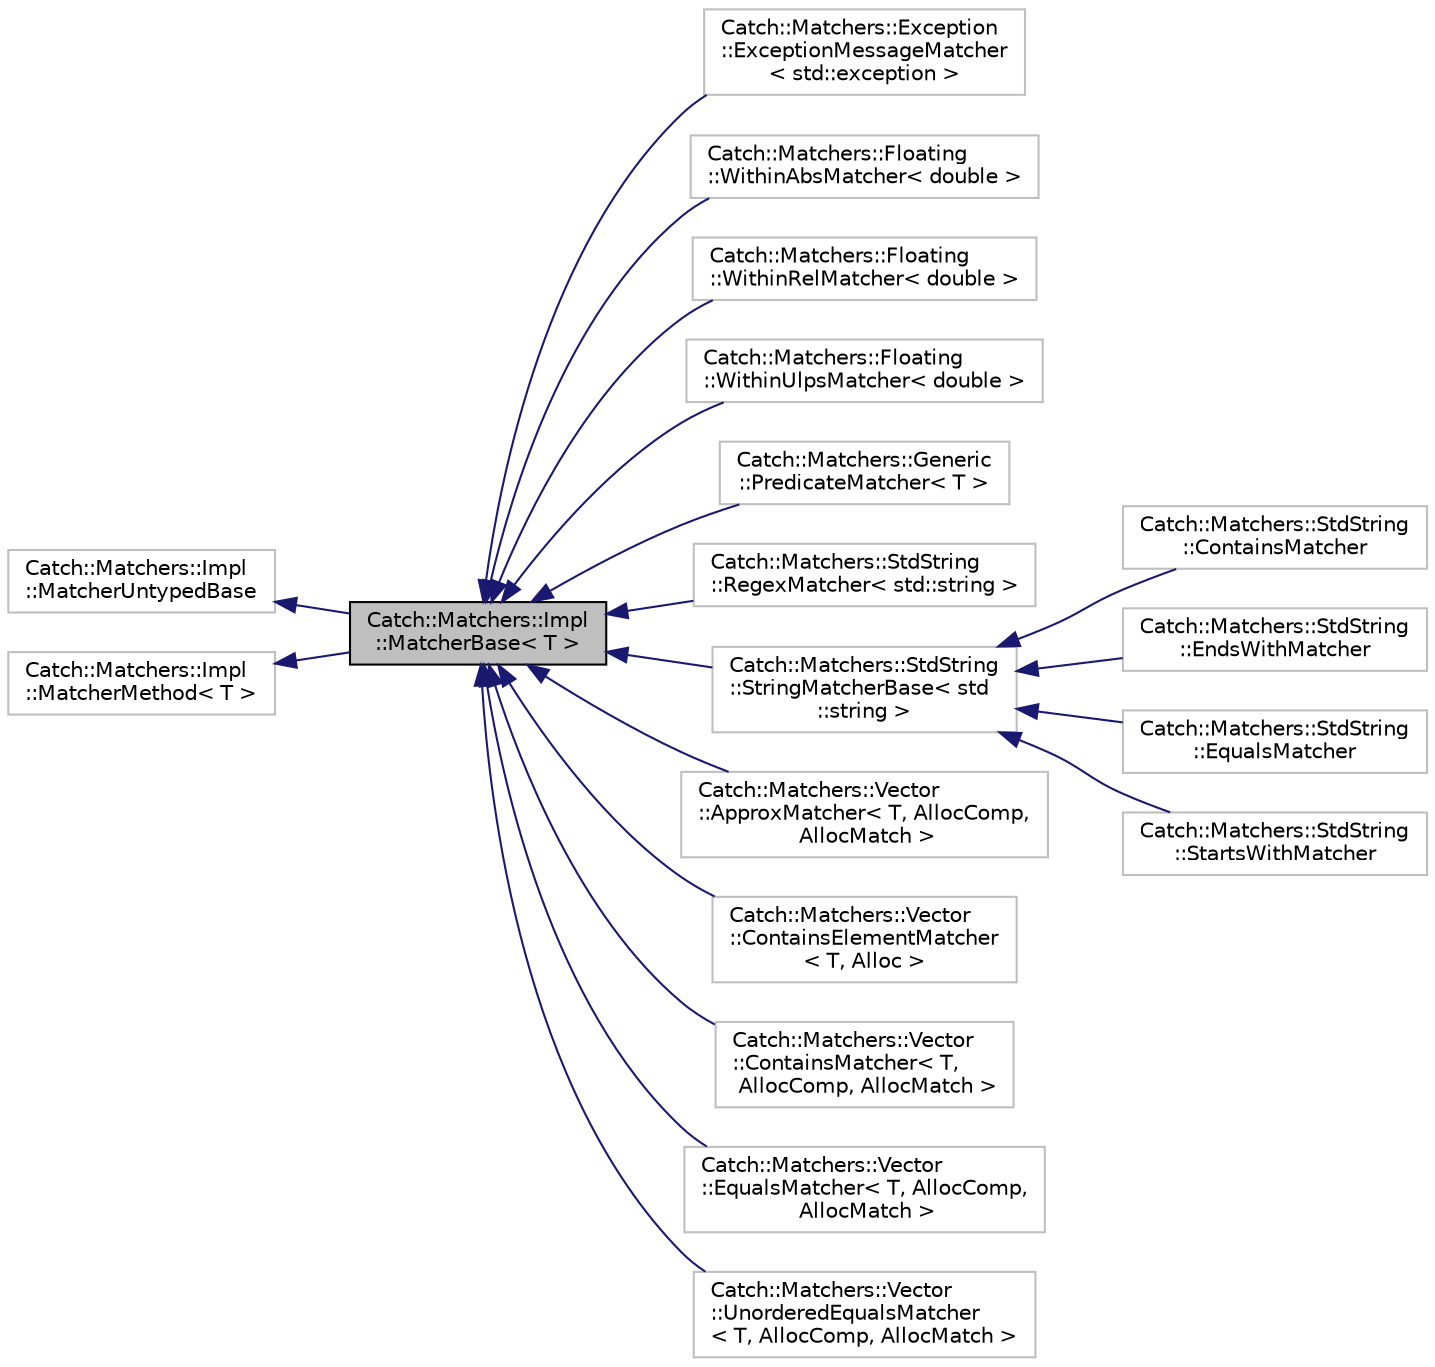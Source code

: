 digraph "Catch::Matchers::Impl::MatcherBase&lt; T &gt;"
{
 // LATEX_PDF_SIZE
  edge [fontname="Helvetica",fontsize="10",labelfontname="Helvetica",labelfontsize="10"];
  node [fontname="Helvetica",fontsize="10",shape=record];
  rankdir="LR";
  Node1 [label="Catch::Matchers::Impl\l::MatcherBase\< T \>",height=0.2,width=0.4,color="black", fillcolor="grey75", style="filled", fontcolor="black",tooltip=" "];
  Node2 -> Node1 [dir="back",color="midnightblue",fontsize="10",style="solid"];
  Node2 [label="Catch::Matchers::Impl\l::MatcherUntypedBase",height=0.2,width=0.4,color="grey75", fillcolor="white", style="filled",URL="$classCatch_1_1Matchers_1_1Impl_1_1MatcherUntypedBase.html",tooltip=" "];
  Node3 -> Node1 [dir="back",color="midnightblue",fontsize="10",style="solid"];
  Node3 [label="Catch::Matchers::Impl\l::MatcherMethod\< T \>",height=0.2,width=0.4,color="grey75", fillcolor="white", style="filled",URL="$structCatch_1_1Matchers_1_1Impl_1_1MatcherMethod.html",tooltip=" "];
  Node1 -> Node4 [dir="back",color="midnightblue",fontsize="10",style="solid"];
  Node4 [label="Catch::Matchers::Exception\l::ExceptionMessageMatcher\l\< std::exception \>",height=0.2,width=0.4,color="grey75", fillcolor="white", style="filled",URL="$classCatch_1_1Matchers_1_1Exception_1_1ExceptionMessageMatcher.html",tooltip=" "];
  Node1 -> Node5 [dir="back",color="midnightblue",fontsize="10",style="solid"];
  Node5 [label="Catch::Matchers::Floating\l::WithinAbsMatcher\< double \>",height=0.2,width=0.4,color="grey75", fillcolor="white", style="filled",URL="$structCatch_1_1Matchers_1_1Floating_1_1WithinAbsMatcher.html",tooltip=" "];
  Node1 -> Node6 [dir="back",color="midnightblue",fontsize="10",style="solid"];
  Node6 [label="Catch::Matchers::Floating\l::WithinRelMatcher\< double \>",height=0.2,width=0.4,color="grey75", fillcolor="white", style="filled",URL="$structCatch_1_1Matchers_1_1Floating_1_1WithinRelMatcher.html",tooltip=" "];
  Node1 -> Node7 [dir="back",color="midnightblue",fontsize="10",style="solid"];
  Node7 [label="Catch::Matchers::Floating\l::WithinUlpsMatcher\< double \>",height=0.2,width=0.4,color="grey75", fillcolor="white", style="filled",URL="$structCatch_1_1Matchers_1_1Floating_1_1WithinUlpsMatcher.html",tooltip=" "];
  Node1 -> Node8 [dir="back",color="midnightblue",fontsize="10",style="solid"];
  Node8 [label="Catch::Matchers::Generic\l::PredicateMatcher\< T \>",height=0.2,width=0.4,color="grey75", fillcolor="white", style="filled",URL="$classCatch_1_1Matchers_1_1Generic_1_1PredicateMatcher.html",tooltip=" "];
  Node1 -> Node9 [dir="back",color="midnightblue",fontsize="10",style="solid"];
  Node9 [label="Catch::Matchers::StdString\l::RegexMatcher\< std::string \>",height=0.2,width=0.4,color="grey75", fillcolor="white", style="filled",URL="$structCatch_1_1Matchers_1_1StdString_1_1RegexMatcher.html",tooltip=" "];
  Node1 -> Node10 [dir="back",color="midnightblue",fontsize="10",style="solid"];
  Node10 [label="Catch::Matchers::StdString\l::StringMatcherBase\< std\l::string \>",height=0.2,width=0.4,color="grey75", fillcolor="white", style="filled",URL="$structCatch_1_1Matchers_1_1StdString_1_1StringMatcherBase.html",tooltip=" "];
  Node10 -> Node11 [dir="back",color="midnightblue",fontsize="10",style="solid"];
  Node11 [label="Catch::Matchers::StdString\l::ContainsMatcher",height=0.2,width=0.4,color="grey75", fillcolor="white", style="filled",URL="$structCatch_1_1Matchers_1_1StdString_1_1ContainsMatcher.html",tooltip=" "];
  Node10 -> Node12 [dir="back",color="midnightblue",fontsize="10",style="solid"];
  Node12 [label="Catch::Matchers::StdString\l::EndsWithMatcher",height=0.2,width=0.4,color="grey75", fillcolor="white", style="filled",URL="$structCatch_1_1Matchers_1_1StdString_1_1EndsWithMatcher.html",tooltip=" "];
  Node10 -> Node13 [dir="back",color="midnightblue",fontsize="10",style="solid"];
  Node13 [label="Catch::Matchers::StdString\l::EqualsMatcher",height=0.2,width=0.4,color="grey75", fillcolor="white", style="filled",URL="$structCatch_1_1Matchers_1_1StdString_1_1EqualsMatcher.html",tooltip=" "];
  Node10 -> Node14 [dir="back",color="midnightblue",fontsize="10",style="solid"];
  Node14 [label="Catch::Matchers::StdString\l::StartsWithMatcher",height=0.2,width=0.4,color="grey75", fillcolor="white", style="filled",URL="$structCatch_1_1Matchers_1_1StdString_1_1StartsWithMatcher.html",tooltip=" "];
  Node1 -> Node15 [dir="back",color="midnightblue",fontsize="10",style="solid"];
  Node15 [label="Catch::Matchers::Vector\l::ApproxMatcher\< T, AllocComp,\l AllocMatch \>",height=0.2,width=0.4,color="grey75", fillcolor="white", style="filled",URL="$structCatch_1_1Matchers_1_1Vector_1_1ApproxMatcher.html",tooltip=" "];
  Node1 -> Node16 [dir="back",color="midnightblue",fontsize="10",style="solid"];
  Node16 [label="Catch::Matchers::Vector\l::ContainsElementMatcher\l\< T, Alloc \>",height=0.2,width=0.4,color="grey75", fillcolor="white", style="filled",URL="$structCatch_1_1Matchers_1_1Vector_1_1ContainsElementMatcher.html",tooltip=" "];
  Node1 -> Node17 [dir="back",color="midnightblue",fontsize="10",style="solid"];
  Node17 [label="Catch::Matchers::Vector\l::ContainsMatcher\< T,\l AllocComp, AllocMatch \>",height=0.2,width=0.4,color="grey75", fillcolor="white", style="filled",URL="$structCatch_1_1Matchers_1_1Vector_1_1ContainsMatcher.html",tooltip=" "];
  Node1 -> Node18 [dir="back",color="midnightblue",fontsize="10",style="solid"];
  Node18 [label="Catch::Matchers::Vector\l::EqualsMatcher\< T, AllocComp,\l AllocMatch \>",height=0.2,width=0.4,color="grey75", fillcolor="white", style="filled",URL="$structCatch_1_1Matchers_1_1Vector_1_1EqualsMatcher.html",tooltip=" "];
  Node1 -> Node19 [dir="back",color="midnightblue",fontsize="10",style="solid"];
  Node19 [label="Catch::Matchers::Vector\l::UnorderedEqualsMatcher\l\< T, AllocComp, AllocMatch \>",height=0.2,width=0.4,color="grey75", fillcolor="white", style="filled",URL="$structCatch_1_1Matchers_1_1Vector_1_1UnorderedEqualsMatcher.html",tooltip=" "];
}
